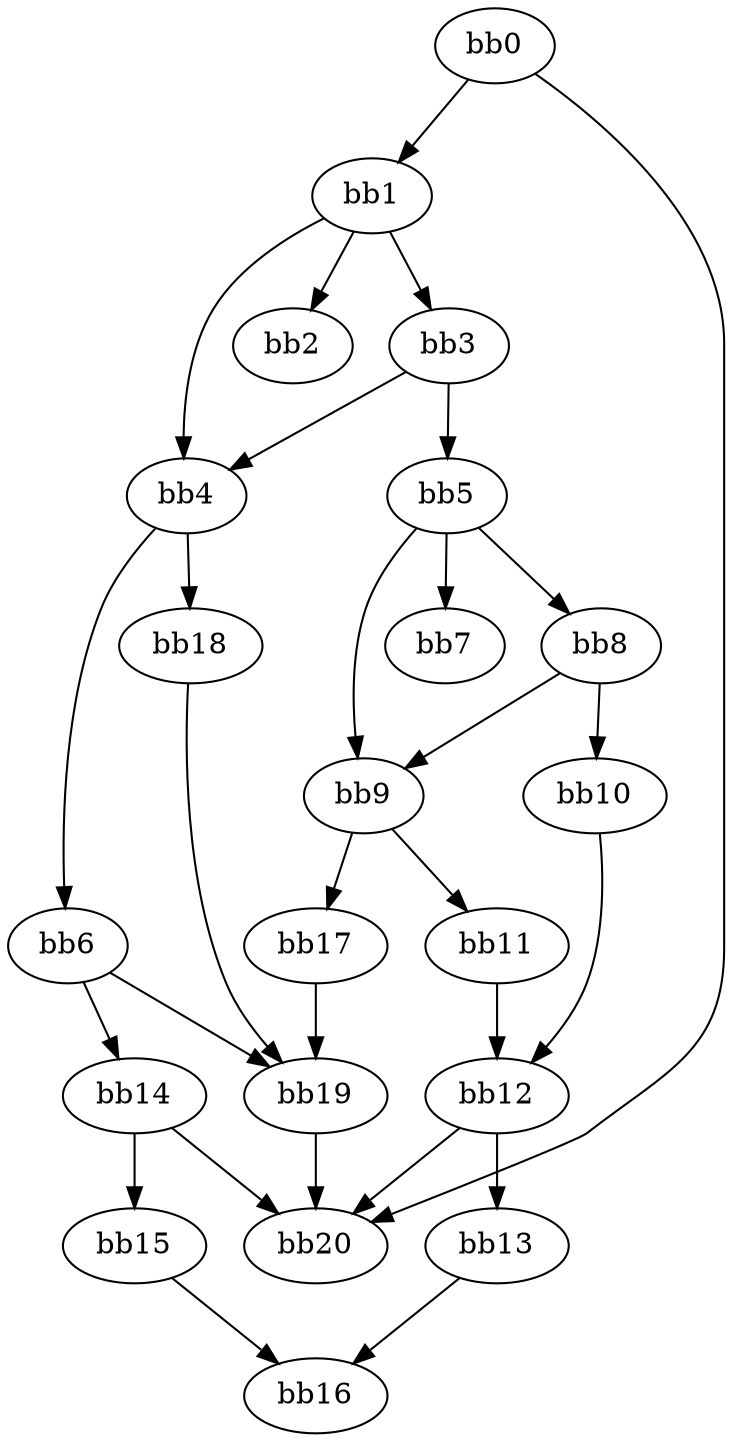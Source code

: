 digraph {
    0 [ label = "bb0\l" ]
    1 [ label = "bb1\l" ]
    2 [ label = "bb2\l" ]
    3 [ label = "bb3\l" ]
    4 [ label = "bb4\l" ]
    5 [ label = "bb5\l" ]
    6 [ label = "bb6\l" ]
    7 [ label = "bb7\l" ]
    8 [ label = "bb8\l" ]
    9 [ label = "bb9\l" ]
    10 [ label = "bb10\l" ]
    11 [ label = "bb11\l" ]
    12 [ label = "bb12\l" ]
    13 [ label = "bb13\l" ]
    14 [ label = "bb14\l" ]
    15 [ label = "bb15\l" ]
    16 [ label = "bb16\l" ]
    17 [ label = "bb17\l" ]
    18 [ label = "bb18\l" ]
    19 [ label = "bb19\l" ]
    20 [ label = "bb20\l" ]
    0 -> 1 [ ]
    0 -> 20 [ ]
    1 -> 2 [ ]
    1 -> 3 [ ]
    1 -> 4 [ ]
    3 -> 4 [ ]
    3 -> 5 [ ]
    4 -> 6 [ ]
    4 -> 18 [ ]
    5 -> 7 [ ]
    5 -> 8 [ ]
    5 -> 9 [ ]
    6 -> 14 [ ]
    6 -> 19 [ ]
    8 -> 9 [ ]
    8 -> 10 [ ]
    9 -> 11 [ ]
    9 -> 17 [ ]
    10 -> 12 [ ]
    11 -> 12 [ ]
    12 -> 13 [ ]
    12 -> 20 [ ]
    13 -> 16 [ ]
    14 -> 15 [ ]
    14 -> 20 [ ]
    15 -> 16 [ ]
    17 -> 19 [ ]
    18 -> 19 [ ]
    19 -> 20 [ ]
}

